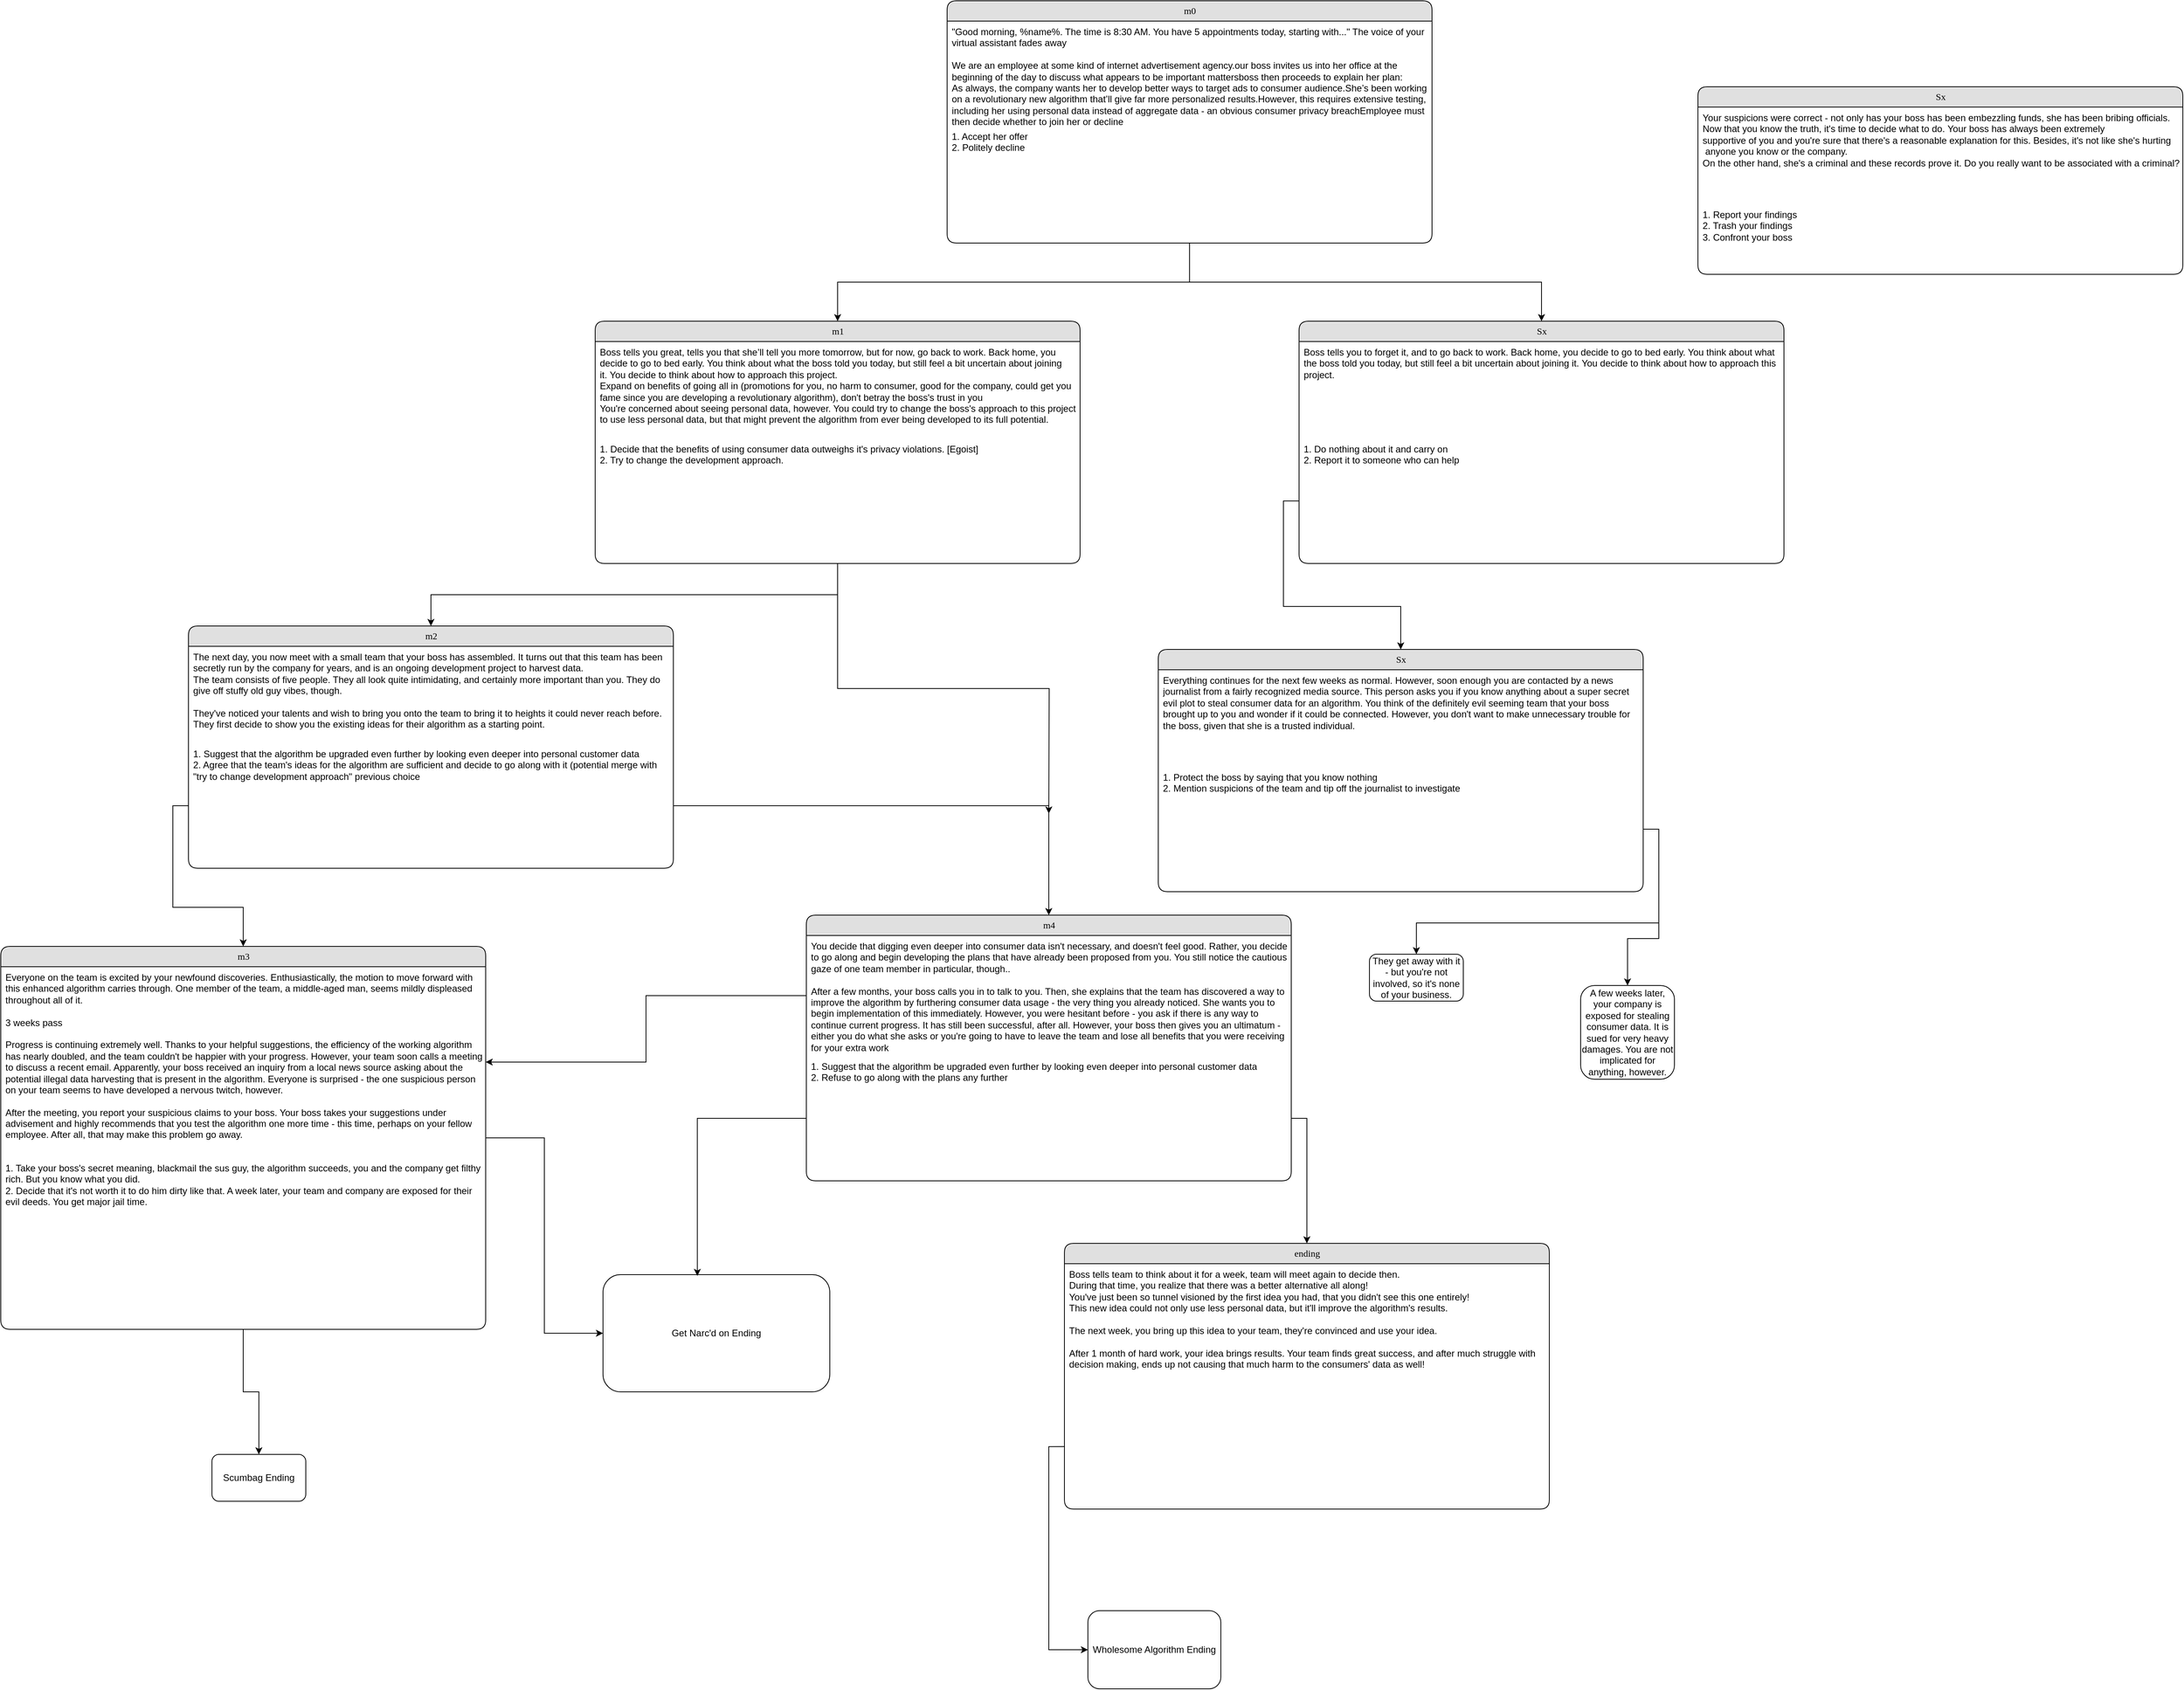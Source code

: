 <mxfile version="13.9.6" type="github">
  <diagram name="Page-1" id="b520641d-4fe3-3701-9064-5fc419738815">
    <mxGraphModel dx="2522" dy="772" grid="1" gridSize="10" guides="1" tooltips="1" connect="1" arrows="1" fold="1" page="1" pageScale="1" pageWidth="1100" pageHeight="850" background="#ffffff" math="0" shadow="0">
      <root>
        <mxCell id="0" />
        <mxCell id="1" parent="0" />
        <mxCell id="e9B-Smu1X89H_BTClJb--25" style="edgeStyle=orthogonalEdgeStyle;rounded=0;orthogonalLoop=1;jettySize=auto;html=1;" edge="1" parent="1" source="e9B-Smu1X89H_BTClJb--18" target="e9B-Smu1X89H_BTClJb--22">
          <mxGeometry relative="1" as="geometry" />
        </mxCell>
        <mxCell id="e9B-Smu1X89H_BTClJb--29" style="edgeStyle=orthogonalEdgeStyle;rounded=0;orthogonalLoop=1;jettySize=auto;html=1;" edge="1" parent="1" source="e9B-Smu1X89H_BTClJb--18" target="e9B-Smu1X89H_BTClJb--26">
          <mxGeometry relative="1" as="geometry" />
        </mxCell>
        <mxCell id="e9B-Smu1X89H_BTClJb--18" value="m0" style="swimlane;html=1;fontStyle=0;childLayout=stackLayout;horizontal=1;startSize=26;fillColor=#e0e0e0;horizontalStack=0;resizeParent=1;resizeLast=0;collapsible=1;marginBottom=0;swimlaneFillColor=#ffffff;align=center;rounded=1;shadow=0;comic=0;labelBackgroundColor=none;strokeWidth=1;fontFamily=Verdana;fontSize=12" parent="1" vertex="1">
          <mxGeometry x="130" y="30" width="620" height="310" as="geometry">
            <mxRectangle x="130" y="30" width="50" height="26" as="alternateBounds" />
          </mxGeometry>
        </mxCell>
        <mxCell id="e9B-Smu1X89H_BTClJb--19" value="&quot;Good morning, %name%. The time is 8:30 AM. You have 5 appointments today, starting with...&quot; The voice of your virtual assistant fades away &#xa;&#xa;We are an employee at some kind of internet advertisement agency.our boss invites us into her office at the beginning of the day to discuss what appears to be important mattersboss then proceeds to explain her plan:&#xa;As always, the company wants her to develop better ways to target ads to consumer audience.She’s been working on a revolutionary new algorithm that’ll give far more personalized results.However, this requires extensive testing, including her using personal data instead of aggregate data - an obvious consumer privacy breachEmployee must then decide whether to join her or decline" style="text;strokeColor=none;fillColor=none;spacingLeft=4;spacingRight=4;overflow=hidden;rotatable=0;points=[[0,0.5],[1,0.5]];portConstraint=eastwest;whiteSpace=wrap;verticalAlign=top;" parent="e9B-Smu1X89H_BTClJb--18" vertex="1">
          <mxGeometry y="26" width="620" height="134" as="geometry" />
        </mxCell>
        <mxCell id="e9B-Smu1X89H_BTClJb--21" value="1. Accept her offer&#xa;2. Politely decline" style="text;strokeColor=none;fillColor=none;spacingLeft=4;spacingRight=4;whiteSpace=wrap;overflow=hidden;rotatable=0;points=[[0,0.5],[1,0.5]];portConstraint=eastwest;" parent="e9B-Smu1X89H_BTClJb--18" vertex="1">
          <mxGeometry y="160" width="620" height="50" as="geometry" />
        </mxCell>
        <mxCell id="ORPxbONJtoW9aJd18paX-1" value="Sx" style="swimlane;html=1;fontStyle=0;childLayout=stackLayout;horizontal=1;startSize=26;fillColor=#e0e0e0;horizontalStack=0;resizeParent=1;resizeLast=0;collapsible=1;marginBottom=0;swimlaneFillColor=#ffffff;align=center;rounded=1;shadow=0;comic=0;labelBackgroundColor=none;strokeWidth=1;fontFamily=Verdana;fontSize=12" vertex="1" parent="1">
          <mxGeometry x="1090" y="140" width="620" height="240" as="geometry">
            <mxRectangle x="510" y="180" width="50" height="26" as="alternateBounds" />
          </mxGeometry>
        </mxCell>
        <mxCell id="ORPxbONJtoW9aJd18paX-2" value="Your suspicions were correct - not only has your boss has been embezzling funds, she has been bribing officials. &#xa;Now that you know the truth, it&#39;s time to decide what to do. Your boss has always been extremely supportive of you and you&#39;re sure that there&#39;s a reasonable explanation for this. Besides, it&#39;s not like she&#39;s hurting&#xa; anyone you know or the company.&#xa;On the other hand, she&#39;s a criminal and these records prove it. Do you really want to be associated with a criminal?" style="text;strokeColor=none;fillColor=none;spacingLeft=4;spacingRight=4;overflow=hidden;rotatable=0;points=[[0,0.5],[1,0.5]];portConstraint=eastwest;whiteSpace=wrap;verticalAlign=top;" vertex="1" parent="ORPxbONJtoW9aJd18paX-1">
          <mxGeometry y="26" width="620" height="124" as="geometry" />
        </mxCell>
        <mxCell id="ORPxbONJtoW9aJd18paX-3" value="1. Report your findings&#xa;2. Trash your findings&#xa;3. Confront your boss&#xa;" style="text;strokeColor=none;fillColor=none;spacingLeft=4;spacingRight=4;whiteSpace=wrap;overflow=hidden;rotatable=0;points=[[0,0.5],[1,0.5]];portConstraint=eastwest;" vertex="1" parent="ORPxbONJtoW9aJd18paX-1">
          <mxGeometry y="150" width="620" height="90" as="geometry" />
        </mxCell>
        <mxCell id="e9B-Smu1X89H_BTClJb--33" style="edgeStyle=orthogonalEdgeStyle;rounded=0;orthogonalLoop=1;jettySize=auto;html=1;" edge="1" parent="1" source="e9B-Smu1X89H_BTClJb--22" target="e9B-Smu1X89H_BTClJb--30">
          <mxGeometry relative="1" as="geometry" />
        </mxCell>
        <mxCell id="V5t-5OzrnSoj0Fzdp6cP-18" style="edgeStyle=orthogonalEdgeStyle;rounded=0;orthogonalLoop=1;jettySize=auto;html=1;" edge="1" parent="1" source="e9B-Smu1X89H_BTClJb--22">
          <mxGeometry relative="1" as="geometry">
            <mxPoint x="260" y="1070" as="targetPoint" />
          </mxGeometry>
        </mxCell>
        <mxCell id="e9B-Smu1X89H_BTClJb--22" value="m1" style="swimlane;html=1;fontStyle=0;childLayout=stackLayout;horizontal=1;startSize=26;fillColor=#e0e0e0;horizontalStack=0;resizeParent=1;resizeLast=0;collapsible=1;marginBottom=0;swimlaneFillColor=#ffffff;align=center;rounded=1;shadow=0;comic=0;labelBackgroundColor=none;strokeWidth=1;fontFamily=Verdana;fontSize=12" vertex="1" parent="1">
          <mxGeometry x="-320" y="440" width="620" height="310" as="geometry">
            <mxRectangle x="510" y="180" width="50" height="26" as="alternateBounds" />
          </mxGeometry>
        </mxCell>
        <mxCell id="e9B-Smu1X89H_BTClJb--23" value="Boss tells you great, tells you that she’ll tell you more tomorrow, but for now, go back to work. Back home, you decide to go to bed early. You think about what the boss told you today, but still feel a bit uncertain about joining it. You decide to think about how to approach this project.&#xa;Expand on benefits of going all in (promotions for you, no harm to consumer, good for the company, could get you fame since you are developing a revolutionary algorithm), don&#39;t betray the boss&#39;s trust in you&#xa;You&#39;re concerned about seeing personal data, however. You could try to change the boss&#39;s approach to this project to use less personal data, but that might prevent the algorithm from ever being developed to its full potential." style="text;strokeColor=none;fillColor=none;spacingLeft=4;spacingRight=4;overflow=hidden;rotatable=0;points=[[0,0.5],[1,0.5]];portConstraint=eastwest;whiteSpace=wrap;verticalAlign=top;" vertex="1" parent="e9B-Smu1X89H_BTClJb--22">
          <mxGeometry y="26" width="620" height="124" as="geometry" />
        </mxCell>
        <mxCell id="e9B-Smu1X89H_BTClJb--24" value="1. Decide that the benefits of using consumer data outweighs it&#39;s privacy violations. [Egoist]&#xa;2. Try to change the development approach." style="text;strokeColor=none;fillColor=none;spacingLeft=4;spacingRight=4;whiteSpace=wrap;overflow=hidden;rotatable=0;points=[[0,0.5],[1,0.5]];portConstraint=eastwest;" vertex="1" parent="e9B-Smu1X89H_BTClJb--22">
          <mxGeometry y="150" width="620" height="50" as="geometry" />
        </mxCell>
        <mxCell id="e9B-Smu1X89H_BTClJb--26" value="Sx" style="swimlane;html=1;fontStyle=0;childLayout=stackLayout;horizontal=1;startSize=26;fillColor=#e0e0e0;horizontalStack=0;resizeParent=1;resizeLast=0;collapsible=1;marginBottom=0;swimlaneFillColor=#ffffff;align=center;rounded=1;shadow=0;comic=0;labelBackgroundColor=none;strokeWidth=1;fontFamily=Verdana;fontSize=12" vertex="1" parent="1">
          <mxGeometry x="580" y="440" width="620" height="310" as="geometry">
            <mxRectangle x="510" y="180" width="50" height="26" as="alternateBounds" />
          </mxGeometry>
        </mxCell>
        <mxCell id="e9B-Smu1X89H_BTClJb--27" value="Boss tells you to forget it, and to go back to work. Back home, you decide to go to bed early. You think about what the boss told you today, but still feel a bit uncertain about joining it. You decide to think about how to approach this project." style="text;strokeColor=none;fillColor=none;spacingLeft=4;spacingRight=4;overflow=hidden;rotatable=0;points=[[0,0.5],[1,0.5]];portConstraint=eastwest;whiteSpace=wrap;verticalAlign=top;" vertex="1" parent="e9B-Smu1X89H_BTClJb--26">
          <mxGeometry y="26" width="620" height="124" as="geometry" />
        </mxCell>
        <mxCell id="e9B-Smu1X89H_BTClJb--28" value="1. Do nothing about it and carry on&#xa;2. Report it to someone who can help" style="text;strokeColor=none;fillColor=none;spacingLeft=4;spacingRight=4;whiteSpace=wrap;overflow=hidden;rotatable=0;points=[[0,0.5],[1,0.5]];portConstraint=eastwest;" vertex="1" parent="e9B-Smu1X89H_BTClJb--26">
          <mxGeometry y="150" width="620" height="160" as="geometry" />
        </mxCell>
        <mxCell id="e9B-Smu1X89H_BTClJb--30" value="m2" style="swimlane;html=1;fontStyle=0;childLayout=stackLayout;horizontal=1;startSize=26;fillColor=#e0e0e0;horizontalStack=0;resizeParent=1;resizeLast=0;collapsible=1;marginBottom=0;swimlaneFillColor=#ffffff;align=center;rounded=1;shadow=0;comic=0;labelBackgroundColor=none;strokeWidth=1;fontFamily=Verdana;fontSize=12" vertex="1" parent="1">
          <mxGeometry x="-840" y="830" width="620" height="310" as="geometry">
            <mxRectangle x="510" y="180" width="50" height="26" as="alternateBounds" />
          </mxGeometry>
        </mxCell>
        <mxCell id="e9B-Smu1X89H_BTClJb--31" value="The next day, you now meet with a small team that your boss has assembled. It turns out that this team has been secretly run by the company for years, and is an ongoing development project to harvest data. &#xa;The team consists of five people. They all look quite intimidating, and certainly more important than you. They do give off stuffy old guy vibes, though.&#xa;&#xa;They&#39;ve noticed your talents and wish to bring you onto the team to bring it to heights it could never reach before. They first decide to show you the existing ideas for their algorithm as a starting point.&#xa;&#xa;" style="text;strokeColor=none;fillColor=none;spacingLeft=4;spacingRight=4;overflow=hidden;rotatable=0;points=[[0,0.5],[1,0.5]];portConstraint=eastwest;whiteSpace=wrap;verticalAlign=top;" vertex="1" parent="e9B-Smu1X89H_BTClJb--30">
          <mxGeometry y="26" width="620" height="124" as="geometry" />
        </mxCell>
        <mxCell id="e9B-Smu1X89H_BTClJb--32" value="1. Suggest that the algorithm be upgraded even further by looking even deeper into personal customer data&#xa;2. Agree that the team&#39;s ideas for the algorithm are sufficient and decide to go along with it (potential merge with &quot;try to change development approach&quot; previous choice" style="text;strokeColor=none;fillColor=none;spacingLeft=4;spacingRight=4;whiteSpace=wrap;overflow=hidden;rotatable=0;points=[[0,0.5],[1,0.5]];portConstraint=eastwest;" vertex="1" parent="e9B-Smu1X89H_BTClJb--30">
          <mxGeometry y="150" width="620" height="160" as="geometry" />
        </mxCell>
        <mxCell id="V5t-5OzrnSoj0Fzdp6cP-26" style="edgeStyle=orthogonalEdgeStyle;rounded=0;orthogonalLoop=1;jettySize=auto;html=1;" edge="1" parent="1" source="V5t-5OzrnSoj0Fzdp6cP-7" target="V5t-5OzrnSoj0Fzdp6cP-25">
          <mxGeometry relative="1" as="geometry" />
        </mxCell>
        <mxCell id="V5t-5OzrnSoj0Fzdp6cP-29" style="edgeStyle=orthogonalEdgeStyle;rounded=0;orthogonalLoop=1;jettySize=auto;html=1;" edge="1" parent="1" source="V5t-5OzrnSoj0Fzdp6cP-7" target="V5t-5OzrnSoj0Fzdp6cP-28">
          <mxGeometry relative="1" as="geometry" />
        </mxCell>
        <mxCell id="V5t-5OzrnSoj0Fzdp6cP-7" value="m3" style="swimlane;html=1;fontStyle=0;childLayout=stackLayout;horizontal=1;startSize=26;fillColor=#e0e0e0;horizontalStack=0;resizeParent=1;resizeLast=0;collapsible=1;marginBottom=0;swimlaneFillColor=#ffffff;align=center;rounded=1;shadow=0;comic=0;labelBackgroundColor=none;strokeWidth=1;fontFamily=Verdana;fontSize=12" vertex="1" parent="1">
          <mxGeometry x="-1080" y="1240" width="620" height="490" as="geometry">
            <mxRectangle x="510" y="180" width="50" height="26" as="alternateBounds" />
          </mxGeometry>
        </mxCell>
        <mxCell id="V5t-5OzrnSoj0Fzdp6cP-8" value="Everyone on the team is excited by your newfound discoveries. Enthusiastically, the motion to move forward with this enhanced algorithm carries through. One member of the team, a middle-aged man, seems mildly displeased throughout all of it.&#xa;&#xa;3 weeks pass&#xa;&#xa;Progress is continuing extremely well. Thanks to your helpful suggestions, the efficiency of the working algorithm has nearly doubled, and the team couldn&#39;t be happier with your progress. However, your team soon calls a meeting to discuss a recent email. Apparently, your boss received an inquiry from a local news source asking about the potential illegal data harvesting that is present in the algorithm. Everyone is surprised - the one suspicious person on your team seems to have developed a nervous twitch, however.&#xa;&#xa;After the meeting, you report your suspicious claims to your boss. Your boss takes your suggestions under advisement and highly recommends that you test the algorithm one more time - this time, perhaps on your fellow employee. After all, that may make this problem go away." style="text;strokeColor=none;fillColor=none;spacingLeft=4;spacingRight=4;overflow=hidden;rotatable=0;points=[[0,0.5],[1,0.5]];portConstraint=eastwest;whiteSpace=wrap;verticalAlign=top;" vertex="1" parent="V5t-5OzrnSoj0Fzdp6cP-7">
          <mxGeometry y="26" width="620" height="244" as="geometry" />
        </mxCell>
        <mxCell id="V5t-5OzrnSoj0Fzdp6cP-9" value="1. Take your boss&#39;s secret meaning, blackmail the sus guy, the algorithm succeeds, you and the company get filthy rich. But you know what you did.&#xa;2. Decide that it&#39;s not worth it to do him dirty like that. A week later, your team and company are exposed for their evil deeds. You get major jail time." style="text;strokeColor=none;fillColor=none;spacingLeft=4;spacingRight=4;whiteSpace=wrap;overflow=hidden;rotatable=0;points=[[0,0.5],[1,0.5]];portConstraint=eastwest;" vertex="1" parent="V5t-5OzrnSoj0Fzdp6cP-7">
          <mxGeometry y="270" width="620" height="170" as="geometry" />
        </mxCell>
        <mxCell id="V5t-5OzrnSoj0Fzdp6cP-10" value="m4" style="swimlane;html=1;fontStyle=0;childLayout=stackLayout;horizontal=1;startSize=26;fillColor=#e0e0e0;horizontalStack=0;resizeParent=1;resizeLast=0;collapsible=1;marginBottom=0;swimlaneFillColor=#ffffff;align=center;rounded=1;shadow=0;comic=0;labelBackgroundColor=none;strokeWidth=1;fontFamily=Verdana;fontSize=12" vertex="1" parent="1">
          <mxGeometry x="-50" y="1200" width="620" height="340" as="geometry">
            <mxRectangle x="510" y="180" width="50" height="26" as="alternateBounds" />
          </mxGeometry>
        </mxCell>
        <mxCell id="V5t-5OzrnSoj0Fzdp6cP-11" value="You decide that digging even deeper into consumer data isn&#39;t necessary, and doesn&#39;t feel good. Rather, you decide to go along and begin developing the plans that have already been proposed from you. You still notice the cautious gaze of one team member in particular, though..&#xa;&#xa;After a few months, your boss calls you in to talk to you. Then, she explains that the team has discovered a way to improve the algorithm by furthering consumer data usage - the very thing you already noticed. She wants you to begin implementation of this immediately. However, you were hesitant before - you ask if there is any way to continue current progress. It has still been successful, after all. However, your boss then gives you an ultimatum - either you do what she asks or you&#39;re going to have to leave the team and lose all benefits that you were receiving for your extra work" style="text;strokeColor=none;fillColor=none;spacingLeft=4;spacingRight=4;overflow=hidden;rotatable=0;points=[[0,0.5],[1,0.5]];portConstraint=eastwest;whiteSpace=wrap;verticalAlign=top;" vertex="1" parent="V5t-5OzrnSoj0Fzdp6cP-10">
          <mxGeometry y="26" width="620" height="154" as="geometry" />
        </mxCell>
        <mxCell id="V5t-5OzrnSoj0Fzdp6cP-12" value="1. Suggest that the algorithm be upgraded even further by looking even deeper into personal customer data&#xa;2. Refuse to go along with the plans any further " style="text;strokeColor=none;fillColor=none;spacingLeft=4;spacingRight=4;whiteSpace=wrap;overflow=hidden;rotatable=0;points=[[0,0.5],[1,0.5]];portConstraint=eastwest;" vertex="1" parent="V5t-5OzrnSoj0Fzdp6cP-10">
          <mxGeometry y="180" width="620" height="160" as="geometry" />
        </mxCell>
        <mxCell id="V5t-5OzrnSoj0Fzdp6cP-14" style="edgeStyle=orthogonalEdgeStyle;rounded=0;orthogonalLoop=1;jettySize=auto;html=1;exitX=1;exitY=0.5;exitDx=0;exitDy=0;entryX=0.5;entryY=0;entryDx=0;entryDy=0;" edge="1" parent="1" source="e9B-Smu1X89H_BTClJb--32" target="V5t-5OzrnSoj0Fzdp6cP-10">
          <mxGeometry relative="1" as="geometry" />
        </mxCell>
        <mxCell id="V5t-5OzrnSoj0Fzdp6cP-23" style="edgeStyle=orthogonalEdgeStyle;rounded=0;orthogonalLoop=1;jettySize=auto;html=1;" edge="1" parent="1" source="V5t-5OzrnSoj0Fzdp6cP-11" target="V5t-5OzrnSoj0Fzdp6cP-8">
          <mxGeometry relative="1" as="geometry" />
        </mxCell>
        <mxCell id="V5t-5OzrnSoj0Fzdp6cP-24" style="edgeStyle=orthogonalEdgeStyle;rounded=0;orthogonalLoop=1;jettySize=auto;html=1;entryX=0.5;entryY=0;entryDx=0;entryDy=0;" edge="1" parent="1" source="e9B-Smu1X89H_BTClJb--32" target="V5t-5OzrnSoj0Fzdp6cP-7">
          <mxGeometry relative="1" as="geometry" />
        </mxCell>
        <mxCell id="V5t-5OzrnSoj0Fzdp6cP-25" value="Get Narc&#39;d on Ending" style="rounded=1;whiteSpace=wrap;html=1;" vertex="1" parent="1">
          <mxGeometry x="-310" y="1660" width="290" height="150" as="geometry" />
        </mxCell>
        <mxCell id="V5t-5OzrnSoj0Fzdp6cP-27" style="edgeStyle=orthogonalEdgeStyle;rounded=0;orthogonalLoop=1;jettySize=auto;html=1;entryX=0.416;entryY=0.011;entryDx=0;entryDy=0;entryPerimeter=0;" edge="1" parent="1" source="V5t-5OzrnSoj0Fzdp6cP-12" target="V5t-5OzrnSoj0Fzdp6cP-25">
          <mxGeometry relative="1" as="geometry" />
        </mxCell>
        <mxCell id="V5t-5OzrnSoj0Fzdp6cP-28" value="Scumbag Ending" style="rounded=1;whiteSpace=wrap;html=1;" vertex="1" parent="1">
          <mxGeometry x="-810" y="1890" width="120" height="60" as="geometry" />
        </mxCell>
        <mxCell id="V5t-5OzrnSoj0Fzdp6cP-32" value="ending" style="swimlane;html=1;fontStyle=0;childLayout=stackLayout;horizontal=1;startSize=26;fillColor=#e0e0e0;horizontalStack=0;resizeParent=1;resizeLast=0;collapsible=1;marginBottom=0;swimlaneFillColor=#ffffff;align=center;rounded=1;shadow=0;comic=0;labelBackgroundColor=none;strokeWidth=1;fontFamily=Verdana;fontSize=12" vertex="1" parent="1">
          <mxGeometry x="280" y="1620" width="620" height="340" as="geometry">
            <mxRectangle x="510" y="180" width="50" height="26" as="alternateBounds" />
          </mxGeometry>
        </mxCell>
        <mxCell id="V5t-5OzrnSoj0Fzdp6cP-33" value="Boss tells team to think about it for a week, team will meet again to decide then. &#xa;During that time, you realize that there was a better alternative all along!&#xa;You&#39;ve just been so tunnel visioned by the first idea you had, that you didn&#39;t see this one entirely!&#xa;This new idea could not only use less personal data, but it&#39;ll improve the algorithm&#39;s results.&#xa;&#xa;The next week, you bring up this idea to your team, they&#39;re convinced and use your idea. &#xa;&#xa;After 1 month of hard work, your idea brings results. Your team finds great success, and after much struggle with decision making, ends up not causing that much harm to the consumers&#39; data as well!" style="text;strokeColor=none;fillColor=none;spacingLeft=4;spacingRight=4;overflow=hidden;rotatable=0;points=[[0,0.5],[1,0.5]];portConstraint=eastwest;whiteSpace=wrap;verticalAlign=top;" vertex="1" parent="V5t-5OzrnSoj0Fzdp6cP-32">
          <mxGeometry y="26" width="620" height="154" as="geometry" />
        </mxCell>
        <mxCell id="V5t-5OzrnSoj0Fzdp6cP-35" value="Wholesome Algorithm Ending" style="rounded=1;whiteSpace=wrap;html=1;" vertex="1" parent="1">
          <mxGeometry x="310" y="2090" width="170" height="100" as="geometry" />
        </mxCell>
        <mxCell id="V5t-5OzrnSoj0Fzdp6cP-36" style="edgeStyle=orthogonalEdgeStyle;rounded=0;orthogonalLoop=1;jettySize=auto;html=1;" edge="1" parent="1" target="V5t-5OzrnSoj0Fzdp6cP-35">
          <mxGeometry relative="1" as="geometry">
            <mxPoint x="280" y="1880.059" as="sourcePoint" />
            <Array as="points">
              <mxPoint x="260" y="1880" />
              <mxPoint x="260" y="2140" />
            </Array>
          </mxGeometry>
        </mxCell>
        <mxCell id="V5t-5OzrnSoj0Fzdp6cP-37" style="edgeStyle=orthogonalEdgeStyle;rounded=0;orthogonalLoop=1;jettySize=auto;html=1;entryX=0.5;entryY=0;entryDx=0;entryDy=0;" edge="1" parent="1" source="V5t-5OzrnSoj0Fzdp6cP-12" target="V5t-5OzrnSoj0Fzdp6cP-32">
          <mxGeometry relative="1" as="geometry" />
        </mxCell>
        <mxCell id="V5t-5OzrnSoj0Fzdp6cP-38" value="Sx" style="swimlane;html=1;fontStyle=0;childLayout=stackLayout;horizontal=1;startSize=26;fillColor=#e0e0e0;horizontalStack=0;resizeParent=1;resizeLast=0;collapsible=1;marginBottom=0;swimlaneFillColor=#ffffff;align=center;rounded=1;shadow=0;comic=0;labelBackgroundColor=none;strokeWidth=1;fontFamily=Verdana;fontSize=12" vertex="1" parent="1">
          <mxGeometry x="400" y="860" width="620" height="310" as="geometry">
            <mxRectangle x="510" y="180" width="50" height="26" as="alternateBounds" />
          </mxGeometry>
        </mxCell>
        <mxCell id="V5t-5OzrnSoj0Fzdp6cP-39" value="Everything continues for the next few weeks as normal. However, soon enough you are contacted by a news journalist from a fairly recognized media source. This person asks you if you know anything about a super secret evil plot to steal consumer data for an algorithm. You think of the definitely evil seeming team that your boss brought up to you and wonder if it could be connected. However, you don&#39;t want to make unnecessary trouble for the boss, given that she is a trusted individual." style="text;strokeColor=none;fillColor=none;spacingLeft=4;spacingRight=4;overflow=hidden;rotatable=0;points=[[0,0.5],[1,0.5]];portConstraint=eastwest;whiteSpace=wrap;verticalAlign=top;" vertex="1" parent="V5t-5OzrnSoj0Fzdp6cP-38">
          <mxGeometry y="26" width="620" height="124" as="geometry" />
        </mxCell>
        <mxCell id="V5t-5OzrnSoj0Fzdp6cP-40" value="1. Protect the boss by saying that you know nothing&#xa;2. Mention suspicions of the team and tip off the journalist to investigate" style="text;strokeColor=none;fillColor=none;spacingLeft=4;spacingRight=4;whiteSpace=wrap;overflow=hidden;rotatable=0;points=[[0,0.5],[1,0.5]];portConstraint=eastwest;" vertex="1" parent="V5t-5OzrnSoj0Fzdp6cP-38">
          <mxGeometry y="150" width="620" height="160" as="geometry" />
        </mxCell>
        <mxCell id="V5t-5OzrnSoj0Fzdp6cP-41" style="edgeStyle=orthogonalEdgeStyle;rounded=0;orthogonalLoop=1;jettySize=auto;html=1;entryX=0.5;entryY=0;entryDx=0;entryDy=0;" edge="1" parent="1" source="e9B-Smu1X89H_BTClJb--28" target="V5t-5OzrnSoj0Fzdp6cP-38">
          <mxGeometry relative="1" as="geometry" />
        </mxCell>
        <mxCell id="ORPxbONJtoW9aJd18paX-4" value="They get away with it - but you&#39;re not involved, so it&#39;s none of your business." style="rounded=1;whiteSpace=wrap;html=1;" vertex="1" parent="1">
          <mxGeometry x="670" y="1250" width="120" height="60" as="geometry" />
        </mxCell>
        <mxCell id="ORPxbONJtoW9aJd18paX-5" style="edgeStyle=orthogonalEdgeStyle;rounded=0;orthogonalLoop=1;jettySize=auto;html=1;entryX=0.5;entryY=0;entryDx=0;entryDy=0;" edge="1" parent="1" source="V5t-5OzrnSoj0Fzdp6cP-40" target="ORPxbONJtoW9aJd18paX-4">
          <mxGeometry relative="1" as="geometry" />
        </mxCell>
        <mxCell id="ORPxbONJtoW9aJd18paX-6" value="A few weeks later, your company is exposed for stealing consumer data. It is sued for very heavy damages. You are not implicated for anything, however." style="rounded=1;whiteSpace=wrap;html=1;" vertex="1" parent="1">
          <mxGeometry x="940" y="1290" width="120" height="120" as="geometry" />
        </mxCell>
        <mxCell id="ORPxbONJtoW9aJd18paX-7" style="edgeStyle=orthogonalEdgeStyle;rounded=0;orthogonalLoop=1;jettySize=auto;html=1;" edge="1" parent="1" source="V5t-5OzrnSoj0Fzdp6cP-40" target="ORPxbONJtoW9aJd18paX-6">
          <mxGeometry relative="1" as="geometry" />
        </mxCell>
      </root>
    </mxGraphModel>
  </diagram>
</mxfile>

